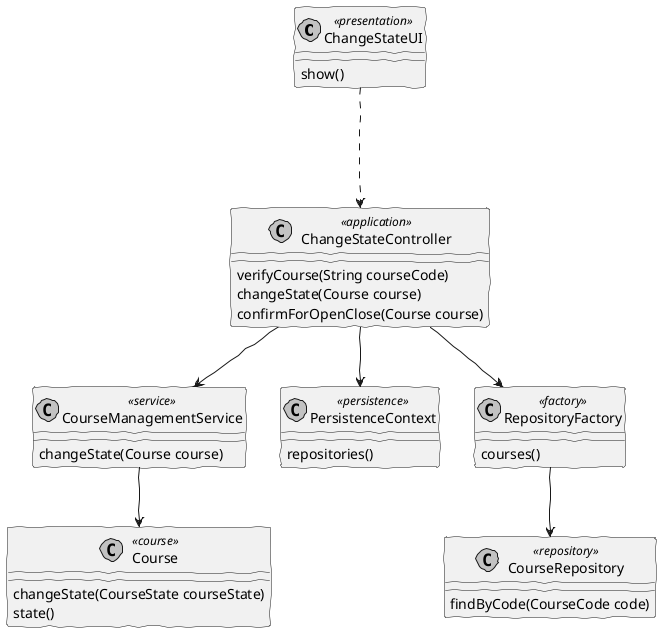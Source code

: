 @startuml

skinparam handwritten true
skinparam monochrome true
skinparam packageStyle rect
skinparam defaultFontName FG Virgil
skinparam shadowing false


class ChangeStateUI <<presentation>>
class ChangeStateController<<application>>
class CourseManagementService<<service>>
class Course<<course>>
class PersistenceContext<<persistence>>
class RepositoryFactory<<factory>>
class CourseRepository <<repository>>

class ChangeStateUI{
show()
}

class ChangeStateController{
verifyCourse(String courseCode)
changeState(Course course)
confirmForOpenClose(Course course)
}

class PersistenceContext{
repositories()
}

class RepositoryFactory{
courses()
}

class CourseRepository{
findByCode(CourseCode code)
}

class Course{
changeState(CourseState courseState)
state()
}

class CourseManagementService{
changeState(Course course)
}

ChangeStateUI -.-> ChangeStateController

ChangeStateController --> PersistenceContext
ChangeStateController --> RepositoryFactory
ChangeStateController --> CourseManagementService

RepositoryFactory --> CourseRepository

CourseManagementService --> Course

@enduml